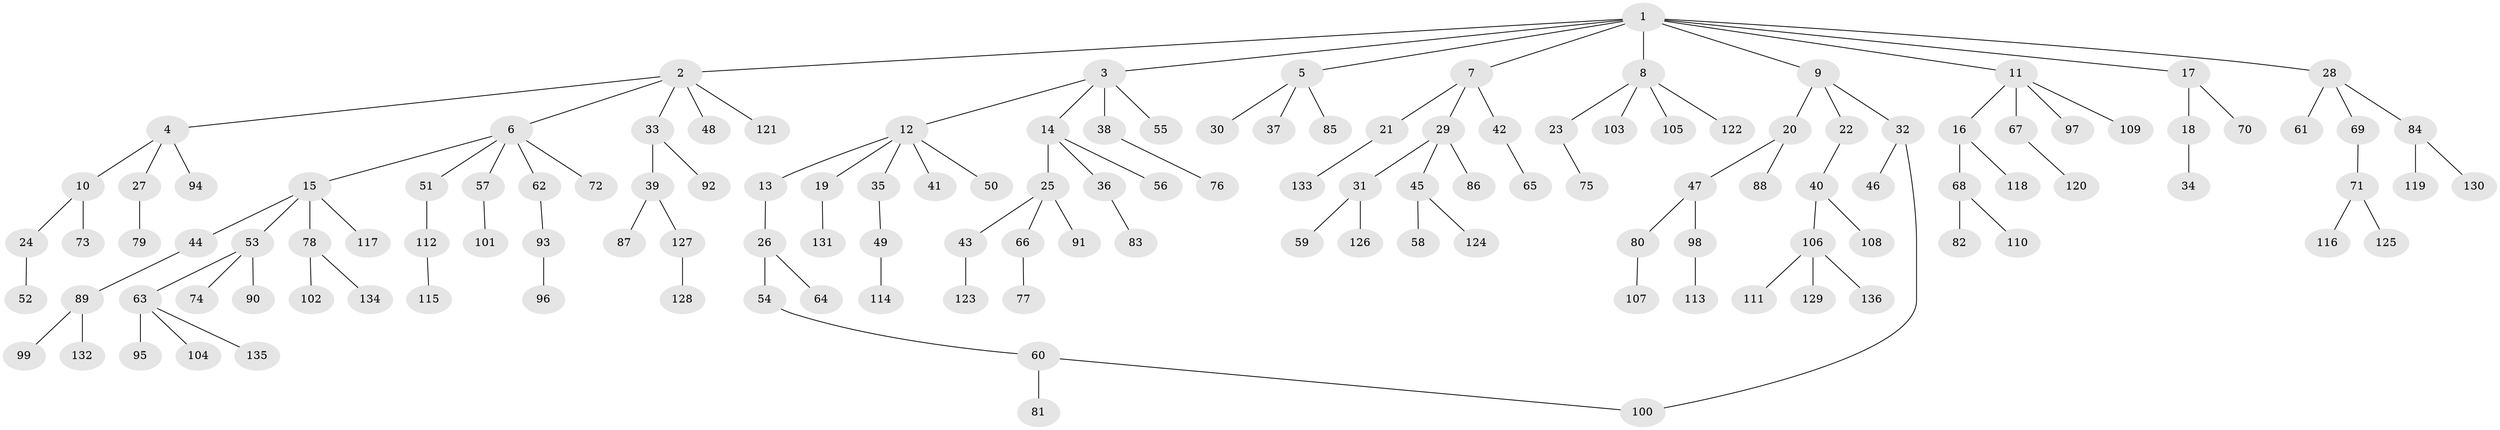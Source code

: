 // Generated by graph-tools (version 1.1) at 2025/42/03/09/25 04:42:58]
// undirected, 136 vertices, 136 edges
graph export_dot {
graph [start="1"]
  node [color=gray90,style=filled];
  1;
  2;
  3;
  4;
  5;
  6;
  7;
  8;
  9;
  10;
  11;
  12;
  13;
  14;
  15;
  16;
  17;
  18;
  19;
  20;
  21;
  22;
  23;
  24;
  25;
  26;
  27;
  28;
  29;
  30;
  31;
  32;
  33;
  34;
  35;
  36;
  37;
  38;
  39;
  40;
  41;
  42;
  43;
  44;
  45;
  46;
  47;
  48;
  49;
  50;
  51;
  52;
  53;
  54;
  55;
  56;
  57;
  58;
  59;
  60;
  61;
  62;
  63;
  64;
  65;
  66;
  67;
  68;
  69;
  70;
  71;
  72;
  73;
  74;
  75;
  76;
  77;
  78;
  79;
  80;
  81;
  82;
  83;
  84;
  85;
  86;
  87;
  88;
  89;
  90;
  91;
  92;
  93;
  94;
  95;
  96;
  97;
  98;
  99;
  100;
  101;
  102;
  103;
  104;
  105;
  106;
  107;
  108;
  109;
  110;
  111;
  112;
  113;
  114;
  115;
  116;
  117;
  118;
  119;
  120;
  121;
  122;
  123;
  124;
  125;
  126;
  127;
  128;
  129;
  130;
  131;
  132;
  133;
  134;
  135;
  136;
  1 -- 2;
  1 -- 3;
  1 -- 5;
  1 -- 7;
  1 -- 8;
  1 -- 9;
  1 -- 11;
  1 -- 17;
  1 -- 28;
  2 -- 4;
  2 -- 6;
  2 -- 33;
  2 -- 48;
  2 -- 121;
  3 -- 12;
  3 -- 14;
  3 -- 38;
  3 -- 55;
  4 -- 10;
  4 -- 27;
  4 -- 94;
  5 -- 30;
  5 -- 37;
  5 -- 85;
  6 -- 15;
  6 -- 51;
  6 -- 57;
  6 -- 62;
  6 -- 72;
  7 -- 21;
  7 -- 29;
  7 -- 42;
  8 -- 23;
  8 -- 103;
  8 -- 105;
  8 -- 122;
  9 -- 20;
  9 -- 22;
  9 -- 32;
  10 -- 24;
  10 -- 73;
  11 -- 16;
  11 -- 67;
  11 -- 97;
  11 -- 109;
  12 -- 13;
  12 -- 19;
  12 -- 35;
  12 -- 41;
  12 -- 50;
  13 -- 26;
  14 -- 25;
  14 -- 36;
  14 -- 56;
  15 -- 44;
  15 -- 53;
  15 -- 78;
  15 -- 117;
  16 -- 68;
  16 -- 118;
  17 -- 18;
  17 -- 70;
  18 -- 34;
  19 -- 131;
  20 -- 47;
  20 -- 88;
  21 -- 133;
  22 -- 40;
  23 -- 75;
  24 -- 52;
  25 -- 43;
  25 -- 66;
  25 -- 91;
  26 -- 54;
  26 -- 64;
  27 -- 79;
  28 -- 61;
  28 -- 69;
  28 -- 84;
  29 -- 31;
  29 -- 45;
  29 -- 86;
  31 -- 59;
  31 -- 126;
  32 -- 46;
  32 -- 100;
  33 -- 39;
  33 -- 92;
  35 -- 49;
  36 -- 83;
  38 -- 76;
  39 -- 87;
  39 -- 127;
  40 -- 106;
  40 -- 108;
  42 -- 65;
  43 -- 123;
  44 -- 89;
  45 -- 58;
  45 -- 124;
  47 -- 80;
  47 -- 98;
  49 -- 114;
  51 -- 112;
  53 -- 63;
  53 -- 74;
  53 -- 90;
  54 -- 60;
  57 -- 101;
  60 -- 81;
  60 -- 100;
  62 -- 93;
  63 -- 95;
  63 -- 104;
  63 -- 135;
  66 -- 77;
  67 -- 120;
  68 -- 82;
  68 -- 110;
  69 -- 71;
  71 -- 116;
  71 -- 125;
  78 -- 102;
  78 -- 134;
  80 -- 107;
  84 -- 119;
  84 -- 130;
  89 -- 99;
  89 -- 132;
  93 -- 96;
  98 -- 113;
  106 -- 111;
  106 -- 129;
  106 -- 136;
  112 -- 115;
  127 -- 128;
}
